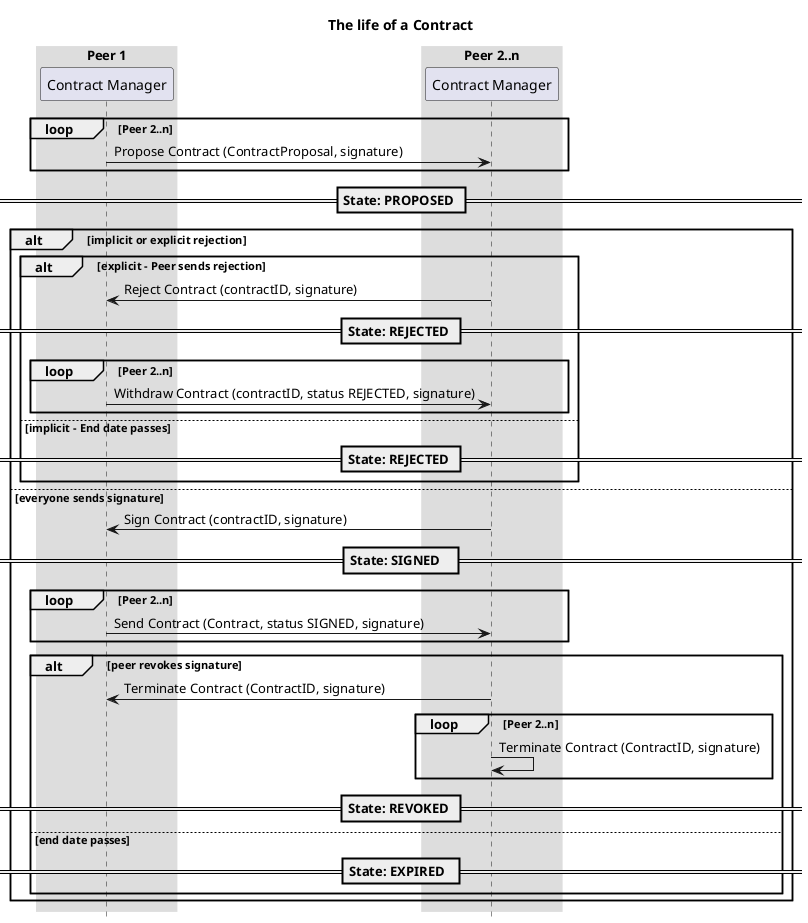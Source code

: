 @startuml
title: The life of a Contract

box "Peer 1"
  participant "Contract Manager" as cm1
end box

box "Peer 2..n"
  participant "Contract Manager" as cm2
end box

loop Peer 2..n
  cm1 -> cm2      : Propose Contract (ContractProposal, signature)
end
== State: PROPOSED ==

alt implicit or explicit rejection
  alt explicit - Peer sends rejection
    cm2 -> cm1      : Reject Contract (contractID, signature)
    == State: REJECTED ==
    loop Peer 2..n
      cm1 -> cm2      : Withdraw Contract (contractID, status REJECTED, signature)
    end
  else implicit - End date passes
  == State: REJECTED ==
  end
else everyone sends signature
  cm2 -> cm1      : Sign Contract (contractID, signature)
  == State: SIGNED   ==
  loop Peer 2..n
    cm1 -> cm2    : Send Contract (Contract, status SIGNED, signature)
  end
  alt peer revokes signature
    cm2 -> cm1      : Terminate Contract (ContractID, signature)
    loop Peer 2..n
      cm2 -> cm2      : Terminate Contract (ContractID, signature)
    end

    == State: REVOKED ==

  else end date passes
    == State: EXPIRED  ==
  end
end

skinparam sequenceBoxBorderColor #transparent
hide footbox
@enduml

